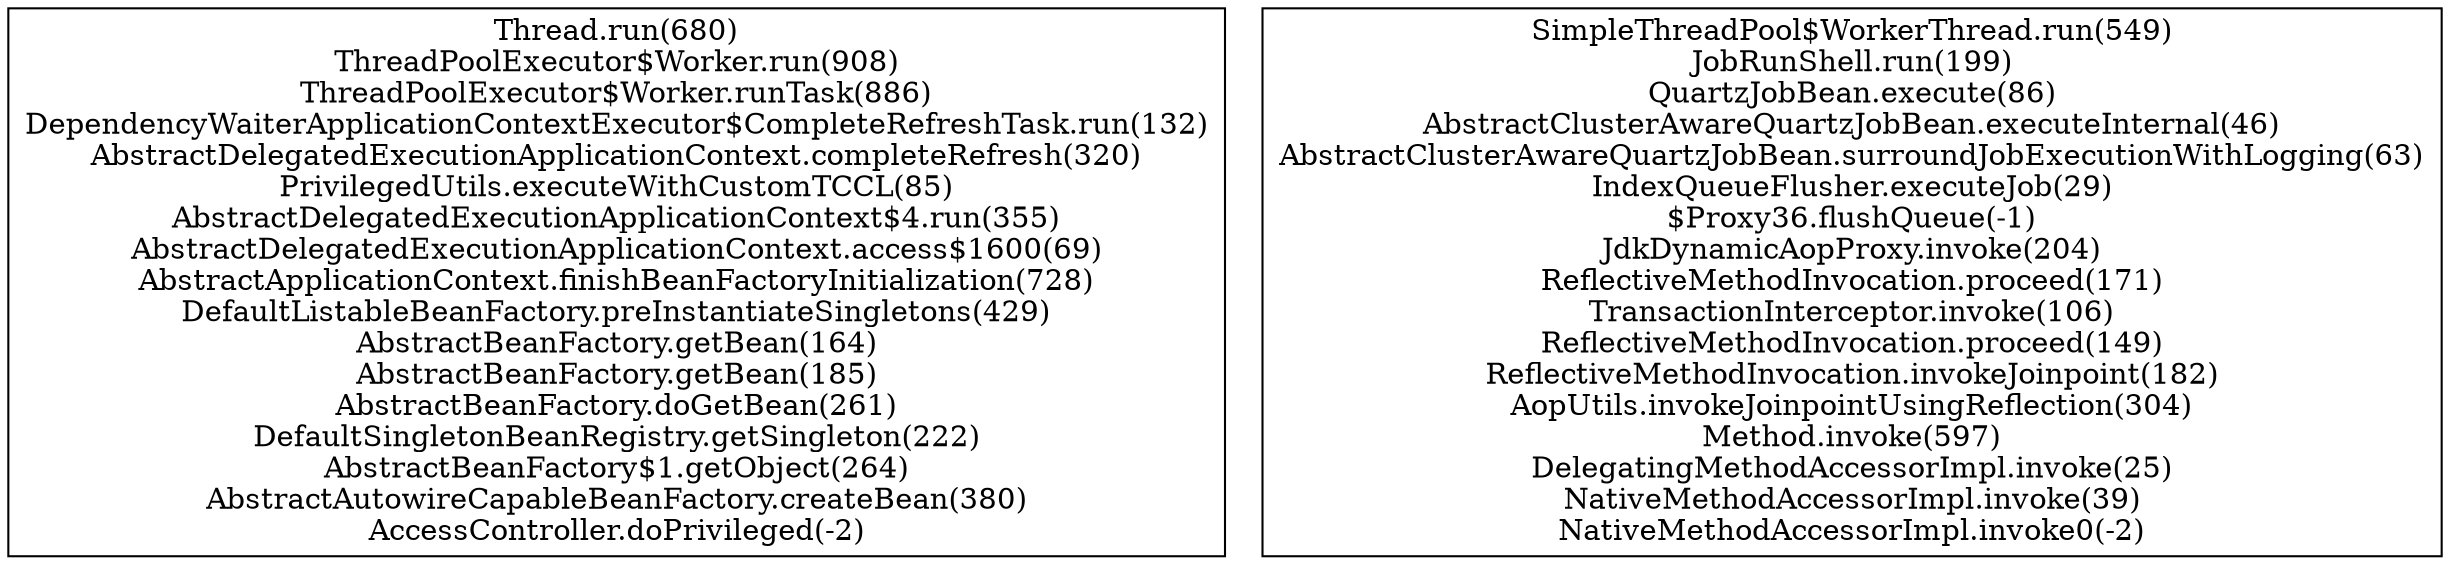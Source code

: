 digraph 15606519 { 
rankdir=BT;
1 [label="Thread.run(680)\nThreadPoolExecutor$Worker.run(908)\nThreadPoolExecutor$Worker.runTask(886)\nDependencyWaiterApplicationContextExecutor$CompleteRefreshTask.run(132)\nAbstractDelegatedExecutionApplicationContext.completeRefresh(320)\nPrivilegedUtils.executeWithCustomTCCL(85)\nAbstractDelegatedExecutionApplicationContext$4.run(355)\nAbstractDelegatedExecutionApplicationContext.access$1600(69)\nAbstractApplicationContext.finishBeanFactoryInitialization(728)\nDefaultListableBeanFactory.preInstantiateSingletons(429)\nAbstractBeanFactory.getBean(164)\nAbstractBeanFactory.getBean(185)\nAbstractBeanFactory.doGetBean(261)\nDefaultSingletonBeanRegistry.getSingleton(222)\nAbstractBeanFactory$1.getObject(264)\nAbstractAutowireCapableBeanFactory.createBean(380)\nAccessController.doPrivileged(-2)\n", shape=box];
2 [label="SimpleThreadPool$WorkerThread.run(549)\nJobRunShell.run(199)\nQuartzJobBean.execute(86)\nAbstractClusterAwareQuartzJobBean.executeInternal(46)\nAbstractClusterAwareQuartzJobBean.surroundJobExecutionWithLogging(63)\nIndexQueueFlusher.executeJob(29)\n$Proxy36.flushQueue(-1)\nJdkDynamicAopProxy.invoke(204)\nReflectiveMethodInvocation.proceed(171)\nTransactionInterceptor.invoke(106)\nReflectiveMethodInvocation.proceed(149)\nReflectiveMethodInvocation.invokeJoinpoint(182)\nAopUtils.invokeJoinpointUsingReflection(304)\nMethod.invoke(597)\nDelegatingMethodAccessorImpl.invoke(25)\nNativeMethodAccessorImpl.invoke(39)\nNativeMethodAccessorImpl.invoke0(-2)\n", shape=box];
}


